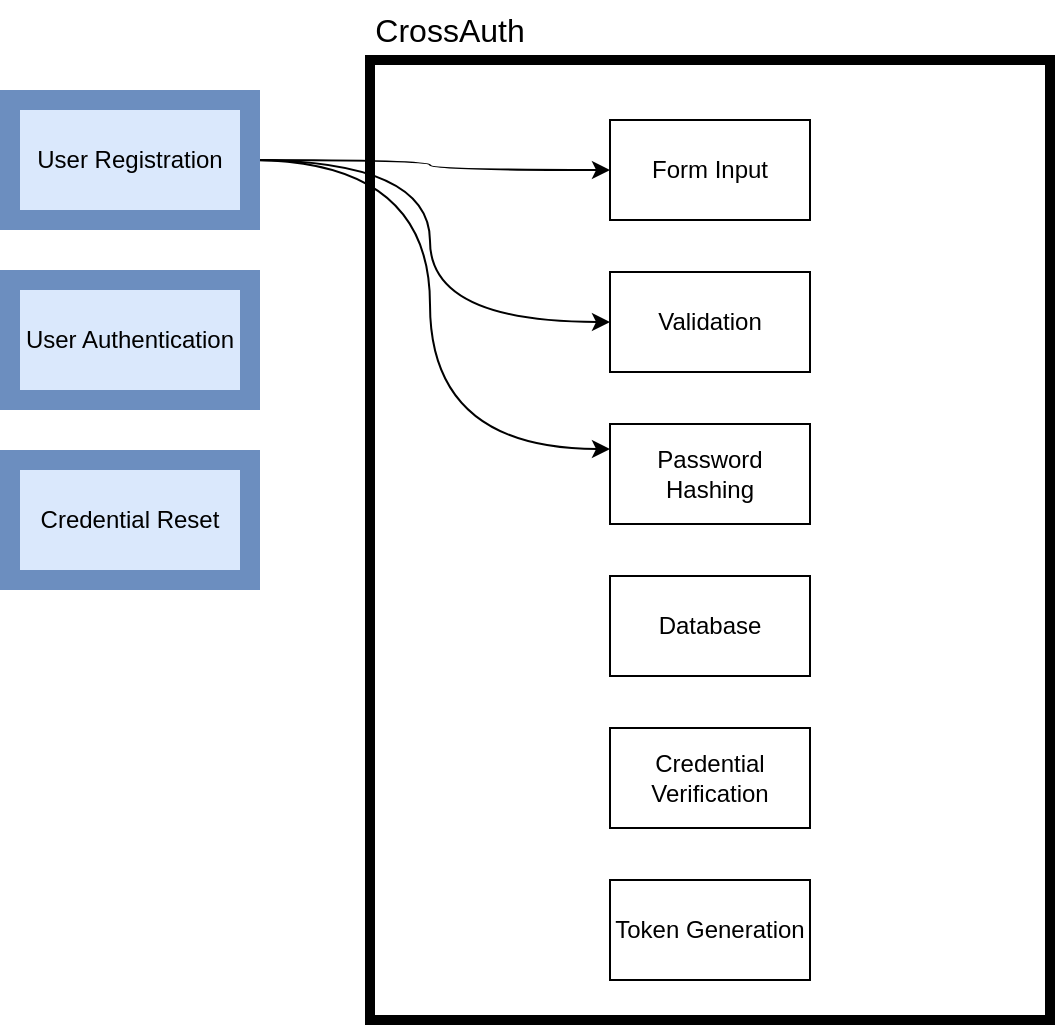 <mxfile version="24.5.4" type="github">
  <diagram name="Page-1" id="_XkgfNCZVtlOwNXHPmcd">
    <mxGraphModel dx="1050" dy="522" grid="1" gridSize="10" guides="1" tooltips="1" connect="1" arrows="1" fold="1" page="1" pageScale="1" pageWidth="827" pageHeight="1169" math="0" shadow="0">
      <root>
        <mxCell id="0" />
        <mxCell id="1" parent="0" />
        <mxCell id="xl4IPfDEyV_29pmJxVkD-14" value="" style="rounded=0;whiteSpace=wrap;html=1;fillColor=none;strokeWidth=5;" vertex="1" parent="1">
          <mxGeometry x="270" y="110" width="340" height="480" as="geometry" />
        </mxCell>
        <mxCell id="xl4IPfDEyV_29pmJxVkD-4" value="Form Input" style="rounded=0;whiteSpace=wrap;html=1;" vertex="1" parent="1">
          <mxGeometry x="390" y="140" width="100" height="50" as="geometry" />
        </mxCell>
        <mxCell id="xl4IPfDEyV_29pmJxVkD-5" value="Validation" style="rounded=0;whiteSpace=wrap;html=1;" vertex="1" parent="1">
          <mxGeometry x="390" y="216" width="100" height="50" as="geometry" />
        </mxCell>
        <mxCell id="xl4IPfDEyV_29pmJxVkD-6" value="Password Hashing" style="rounded=0;whiteSpace=wrap;html=1;" vertex="1" parent="1">
          <mxGeometry x="390" y="292" width="100" height="50" as="geometry" />
        </mxCell>
        <mxCell id="xl4IPfDEyV_29pmJxVkD-7" value="Database" style="rounded=0;whiteSpace=wrap;html=1;" vertex="1" parent="1">
          <mxGeometry x="390" y="368" width="100" height="50" as="geometry" />
        </mxCell>
        <mxCell id="xl4IPfDEyV_29pmJxVkD-16" style="edgeStyle=orthogonalEdgeStyle;rounded=0;orthogonalLoop=1;jettySize=auto;html=1;entryX=0;entryY=0.5;entryDx=0;entryDy=0;curved=1;" edge="1" parent="1" source="xl4IPfDEyV_29pmJxVkD-8" target="xl4IPfDEyV_29pmJxVkD-4">
          <mxGeometry relative="1" as="geometry" />
        </mxCell>
        <mxCell id="xl4IPfDEyV_29pmJxVkD-17" style="edgeStyle=orthogonalEdgeStyle;rounded=0;orthogonalLoop=1;jettySize=auto;html=1;entryX=0;entryY=0.5;entryDx=0;entryDy=0;curved=1;" edge="1" parent="1" source="xl4IPfDEyV_29pmJxVkD-8" target="xl4IPfDEyV_29pmJxVkD-5">
          <mxGeometry relative="1" as="geometry" />
        </mxCell>
        <mxCell id="xl4IPfDEyV_29pmJxVkD-18" style="edgeStyle=orthogonalEdgeStyle;rounded=0;orthogonalLoop=1;jettySize=auto;html=1;entryX=0;entryY=0.25;entryDx=0;entryDy=0;curved=1;" edge="1" parent="1" source="xl4IPfDEyV_29pmJxVkD-8" target="xl4IPfDEyV_29pmJxVkD-6">
          <mxGeometry relative="1" as="geometry" />
        </mxCell>
        <mxCell id="xl4IPfDEyV_29pmJxVkD-8" value="User Registration" style="rounded=0;whiteSpace=wrap;html=1;strokeWidth=10;fillColor=#dae8fc;strokeColor=#6c8ebf;" vertex="1" parent="1">
          <mxGeometry x="90" y="130" width="120" height="60" as="geometry" />
        </mxCell>
        <mxCell id="xl4IPfDEyV_29pmJxVkD-10" value="Credential Verification" style="rounded=0;whiteSpace=wrap;html=1;" vertex="1" parent="1">
          <mxGeometry x="390" y="444" width="100" height="50" as="geometry" />
        </mxCell>
        <mxCell id="xl4IPfDEyV_29pmJxVkD-11" value="Token Generation" style="rounded=0;whiteSpace=wrap;html=1;" vertex="1" parent="1">
          <mxGeometry x="390" y="520" width="100" height="50" as="geometry" />
        </mxCell>
        <mxCell id="xl4IPfDEyV_29pmJxVkD-12" value="User Authentication" style="rounded=0;whiteSpace=wrap;html=1;strokeWidth=10;fillColor=#dae8fc;strokeColor=#6c8ebf;" vertex="1" parent="1">
          <mxGeometry x="90" y="220" width="120" height="60" as="geometry" />
        </mxCell>
        <mxCell id="xl4IPfDEyV_29pmJxVkD-13" value="Credential Reset" style="rounded=0;whiteSpace=wrap;html=1;strokeWidth=10;fillColor=#dae8fc;strokeColor=#6c8ebf;" vertex="1" parent="1">
          <mxGeometry x="90" y="310" width="120" height="60" as="geometry" />
        </mxCell>
        <mxCell id="xl4IPfDEyV_29pmJxVkD-15" value="&lt;font style=&quot;font-size: 16px;&quot;&gt;CrossAuth&lt;/font&gt;" style="text;html=1;align=center;verticalAlign=middle;whiteSpace=wrap;rounded=0;" vertex="1" parent="1">
          <mxGeometry x="280" y="80" width="60" height="30" as="geometry" />
        </mxCell>
      </root>
    </mxGraphModel>
  </diagram>
</mxfile>

